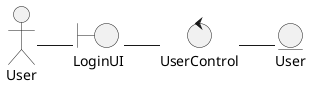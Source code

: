 @startuml uc1_Login
:User: as actor
boundary "LoginUI" as interface
control "UserControl" as controller
entity "User" as database

'connections
actor -r-- interface
interface -r-- controller
controller -r-- database

@enduml

